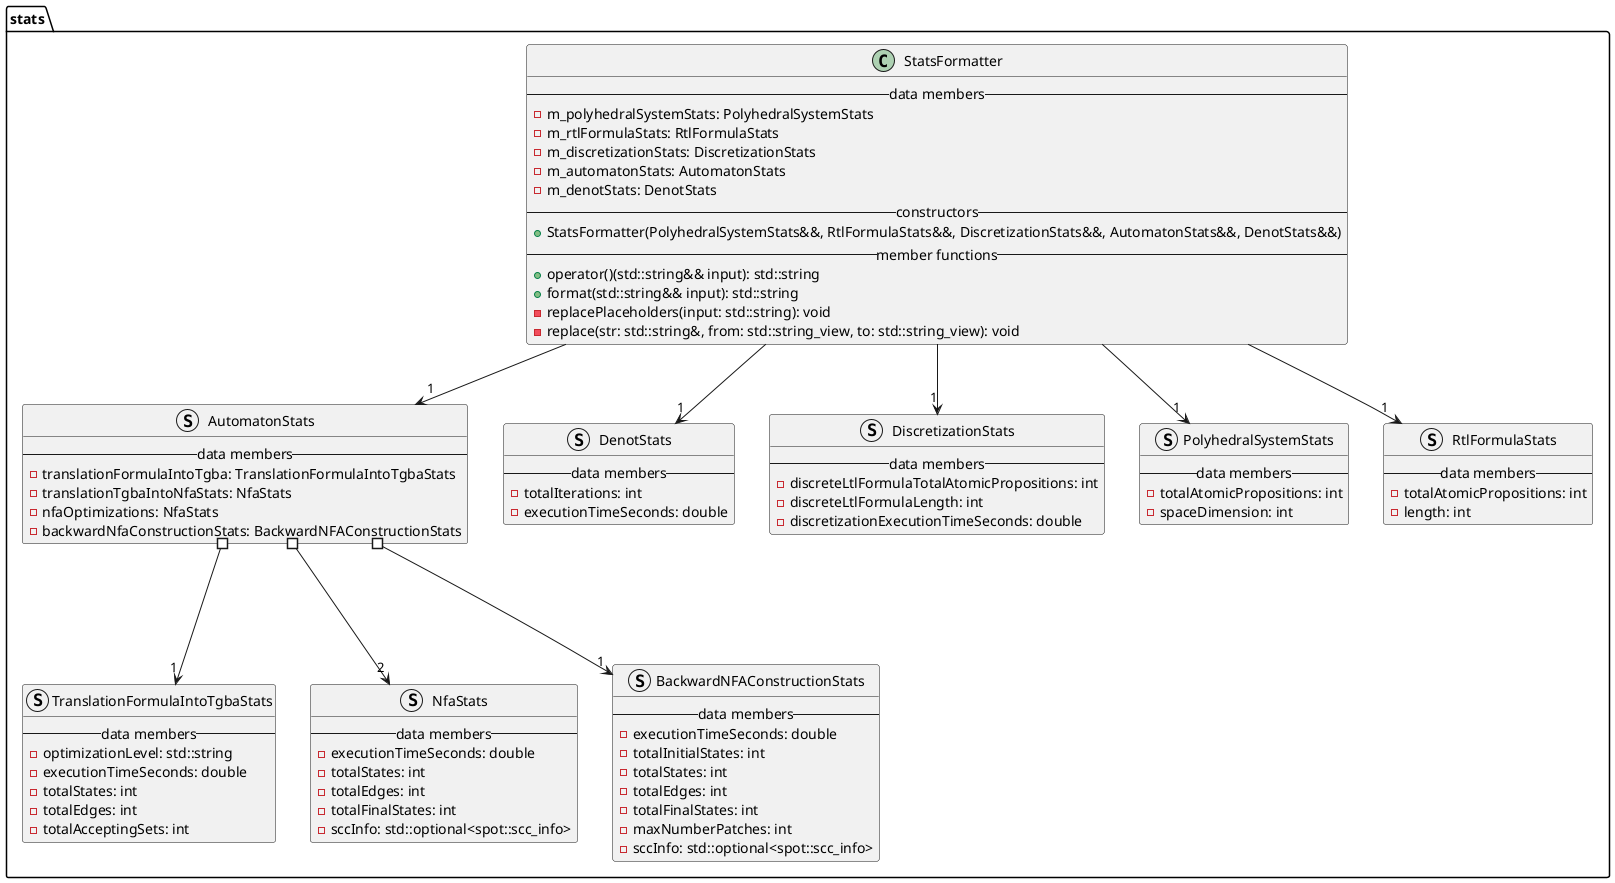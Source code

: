 @startuml

package stats {
    struct AutomatonStats {
        --data members--
        -translationFormulaIntoTgba: TranslationFormulaIntoTgbaStats
        -translationTgbaIntoNfaStats: NfaStats
        -nfaOptimizations: NfaStats
        -backwardNfaConstructionStats: BackwardNFAConstructionStats
    }

    struct TranslationFormulaIntoTgbaStats {
        --data members--
        -optimizationLevel: std::string
        -executionTimeSeconds: double
        -totalStates: int
        -totalEdges: int
        -totalAcceptingSets: int
    }

    struct NfaStats {
        --data members--
        -executionTimeSeconds: double
        -totalStates: int
        -totalEdges: int
        -totalFinalStates: int
        -sccInfo: std::optional<spot::scc_info>
    }

    struct BackwardNFAConstructionStats {
        --data members--
        -executionTimeSeconds: double
        -totalInitialStates: int
        -totalStates: int
        -totalEdges: int
        -totalFinalStates: int
        -maxNumberPatches: int
        -sccInfo: std::optional<spot::scc_info>
    }

    struct DenotStats {
        --data members--
        -totalIterations: int
        -executionTimeSeconds: double
    }

    struct DiscretizationStats {
        --data members--
        -discreteLtlFormulaTotalAtomicPropositions: int
        -discreteLtlFormulaLength: int
        -discretizationExecutionTimeSeconds: double
    }

    struct PolyhedralSystemStats {
        --data members--
        -totalAtomicPropositions: int
        -spaceDimension: int
    }

    struct RtlFormulaStats {
        --data members--
        -totalAtomicPropositions: int
        -length: int
    }

    class StatsFormatter {
        --data members--
        -m_polyhedralSystemStats: PolyhedralSystemStats
        -m_rtlFormulaStats: RtlFormulaStats
        -m_discretizationStats: DiscretizationStats
        -m_automatonStats: AutomatonStats
        -m_denotStats: DenotStats
        --constructors--
        +StatsFormatter(PolyhedralSystemStats&&, RtlFormulaStats&&, DiscretizationStats&&, AutomatonStats&&, DenotStats&&)
        --member functions--
        +operator()(std::string&& input): std::string
        +format(std::string&& input): std::string
        -replacePlaceholders(input: std::string): void
        -replace(str: std::string&, from: std::string_view, to: std::string_view): void
    }

    StatsFormatter --> "1" PolyhedralSystemStats
    StatsFormatter --> "1" RtlFormulaStats
    StatsFormatter --> "1" DiscretizationStats
    StatsFormatter --> "1" AutomatonStats
    StatsFormatter --> "1" DenotStats
    AutomatonStats #---> "1" TranslationFormulaIntoTgbaStats
    AutomatonStats #---> "1" BackwardNFAConstructionStats
    AutomatonStats #---> "2" NfaStats
}

@enduml
